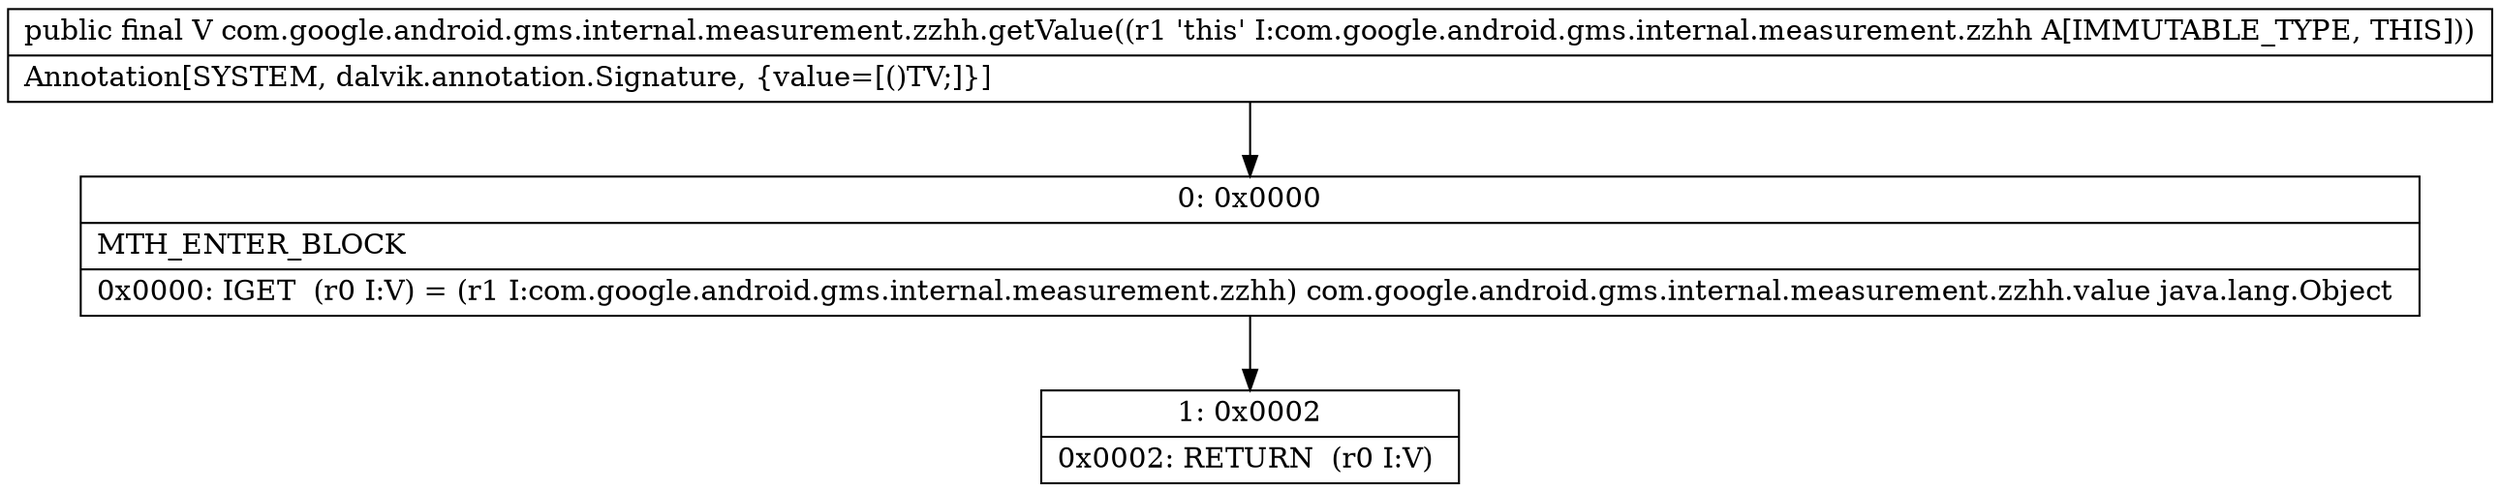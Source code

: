 digraph "CFG forcom.google.android.gms.internal.measurement.zzhh.getValue()Ljava\/lang\/Object;" {
Node_0 [shape=record,label="{0\:\ 0x0000|MTH_ENTER_BLOCK\l|0x0000: IGET  (r0 I:V) = (r1 I:com.google.android.gms.internal.measurement.zzhh) com.google.android.gms.internal.measurement.zzhh.value java.lang.Object \l}"];
Node_1 [shape=record,label="{1\:\ 0x0002|0x0002: RETURN  (r0 I:V) \l}"];
MethodNode[shape=record,label="{public final V com.google.android.gms.internal.measurement.zzhh.getValue((r1 'this' I:com.google.android.gms.internal.measurement.zzhh A[IMMUTABLE_TYPE, THIS]))  | Annotation[SYSTEM, dalvik.annotation.Signature, \{value=[()TV;]\}]\l}"];
MethodNode -> Node_0;
Node_0 -> Node_1;
}

